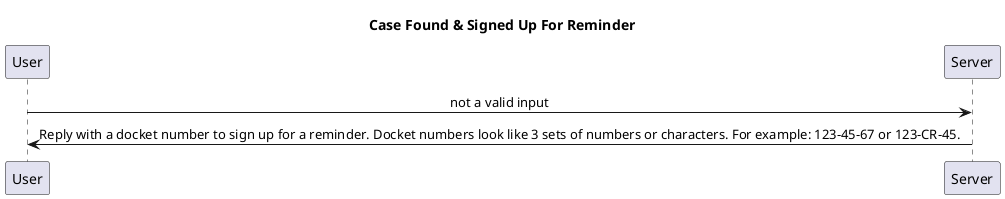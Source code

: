@startuml
skinparam sequenceMessageAlign center

title Case Found & Signed Up For Reminder

User -> Server: not a valid input
Server -> User: Reply with a docket number to sign up for a reminder. Docket numbers look like 3 sets of numbers or characters. For example: 123-45-67 or 123-CR-45.
@enduml